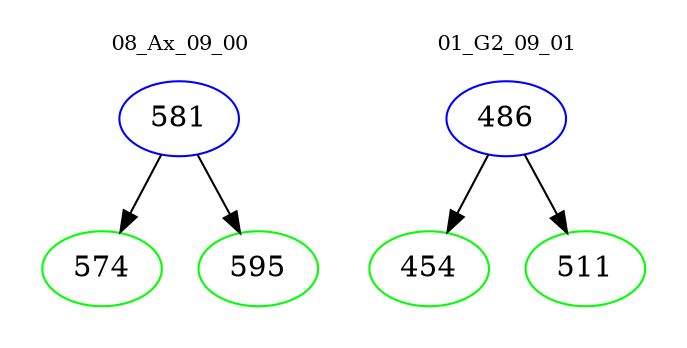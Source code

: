 digraph{
subgraph cluster_0 {
color = white
label = "08_Ax_09_00";
fontsize=10;
T0_581 [label="581", color="blue"]
T0_581 -> T0_574 [color="black"]
T0_574 [label="574", color="green"]
T0_581 -> T0_595 [color="black"]
T0_595 [label="595", color="green"]
}
subgraph cluster_1 {
color = white
label = "01_G2_09_01";
fontsize=10;
T1_486 [label="486", color="blue"]
T1_486 -> T1_454 [color="black"]
T1_454 [label="454", color="green"]
T1_486 -> T1_511 [color="black"]
T1_511 [label="511", color="green"]
}
}
